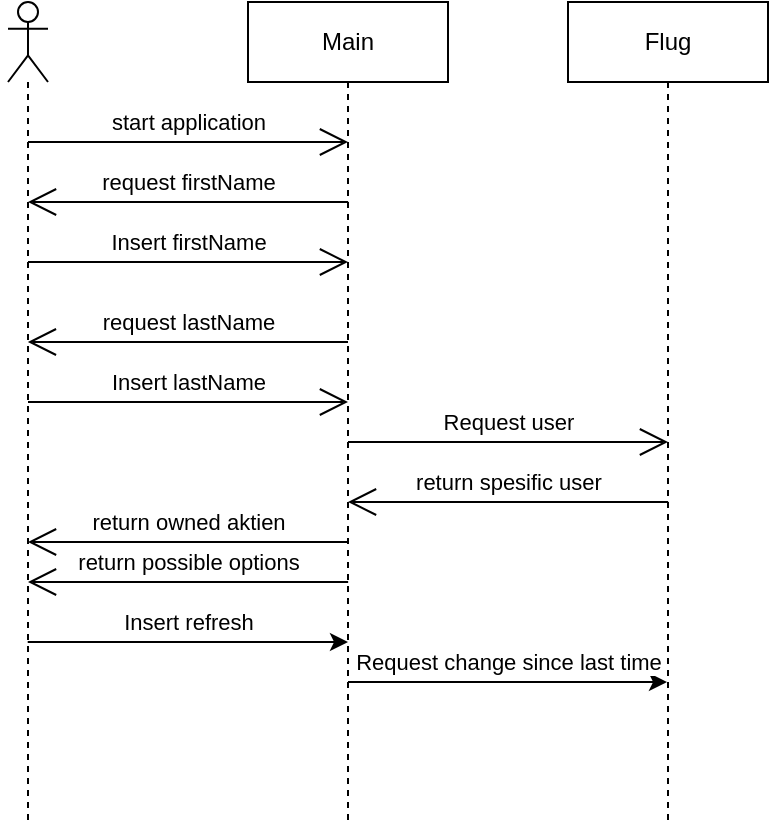 <mxfile version="22.0.2" type="device">
  <diagram id="C5RBs43oDa-KdzZeNtuy" name="Page-1">
    <mxGraphModel dx="668" dy="391" grid="1" gridSize="10" guides="1" tooltips="1" connect="1" arrows="1" fold="1" page="1" pageScale="1" pageWidth="827" pageHeight="1169" math="0" shadow="0">
      <root>
        <mxCell id="WIyWlLk6GJQsqaUBKTNV-0" />
        <mxCell id="WIyWlLk6GJQsqaUBKTNV-1" parent="WIyWlLk6GJQsqaUBKTNV-0" />
        <mxCell id="MZgYTLCSX6zu18Qte9pZ-0" value="" style="shape=umlLifeline;perimeter=lifelinePerimeter;whiteSpace=wrap;html=1;container=1;dropTarget=0;collapsible=0;recursiveResize=0;outlineConnect=0;portConstraint=eastwest;newEdgeStyle={&quot;curved&quot;:0,&quot;rounded&quot;:0};participant=umlActor;" parent="WIyWlLk6GJQsqaUBKTNV-1" vertex="1">
          <mxGeometry x="120" y="160" width="20" height="410" as="geometry" />
        </mxCell>
        <mxCell id="MZgYTLCSX6zu18Qte9pZ-1" value="Main" style="shape=umlLifeline;perimeter=lifelinePerimeter;whiteSpace=wrap;html=1;container=1;dropTarget=0;collapsible=0;recursiveResize=0;outlineConnect=0;portConstraint=eastwest;newEdgeStyle={&quot;curved&quot;:0,&quot;rounded&quot;:0};" parent="WIyWlLk6GJQsqaUBKTNV-1" vertex="1">
          <mxGeometry x="240" y="160" width="100" height="410" as="geometry" />
        </mxCell>
        <mxCell id="MZgYTLCSX6zu18Qte9pZ-2" value="Insert firstName" style="endArrow=open;endFill=1;endSize=12;html=1;rounded=0;" parent="WIyWlLk6GJQsqaUBKTNV-1" edge="1">
          <mxGeometry y="10" width="160" relative="1" as="geometry">
            <mxPoint x="130" y="290" as="sourcePoint" />
            <mxPoint x="290" y="290" as="targetPoint" />
            <Array as="points">
              <mxPoint x="210" y="290" />
            </Array>
            <mxPoint as="offset" />
          </mxGeometry>
        </mxCell>
        <mxCell id="MZgYTLCSX6zu18Qte9pZ-3" value="request lastName" style="endArrow=open;endFill=1;endSize=12;html=1;rounded=0;" parent="WIyWlLk6GJQsqaUBKTNV-1" edge="1">
          <mxGeometry x="-0.0" y="-10" width="160" relative="1" as="geometry">
            <mxPoint x="290" y="330" as="sourcePoint" />
            <mxPoint x="129.929" y="330" as="targetPoint" />
            <mxPoint as="offset" />
          </mxGeometry>
        </mxCell>
        <mxCell id="MZgYTLCSX6zu18Qte9pZ-4" value="request firstName" style="endArrow=open;endFill=1;endSize=12;html=1;rounded=0;" parent="WIyWlLk6GJQsqaUBKTNV-1" edge="1">
          <mxGeometry x="-0.0" y="-10" width="160" relative="1" as="geometry">
            <mxPoint x="290.07" y="260" as="sourcePoint" />
            <mxPoint x="129.999" y="260" as="targetPoint" />
            <mxPoint as="offset" />
          </mxGeometry>
        </mxCell>
        <mxCell id="MZgYTLCSX6zu18Qte9pZ-5" value="Insert lastName" style="endArrow=open;endFill=1;endSize=12;html=1;rounded=0;" parent="WIyWlLk6GJQsqaUBKTNV-1" edge="1">
          <mxGeometry y="10" width="160" relative="1" as="geometry">
            <mxPoint x="130" y="360" as="sourcePoint" />
            <mxPoint x="290" y="360" as="targetPoint" />
            <Array as="points">
              <mxPoint x="210" y="360" />
            </Array>
            <mxPoint as="offset" />
          </mxGeometry>
        </mxCell>
        <mxCell id="MZgYTLCSX6zu18Qte9pZ-6" value="start application" style="endArrow=open;endFill=1;endSize=12;html=1;rounded=0;" parent="WIyWlLk6GJQsqaUBKTNV-1" edge="1">
          <mxGeometry y="10" width="160" relative="1" as="geometry">
            <mxPoint x="130" y="230" as="sourcePoint" />
            <mxPoint x="290" y="230" as="targetPoint" />
            <Array as="points">
              <mxPoint x="210" y="230" />
            </Array>
            <mxPoint as="offset" />
          </mxGeometry>
        </mxCell>
        <mxCell id="MZgYTLCSX6zu18Qte9pZ-10" value="Flug" style="shape=umlLifeline;perimeter=lifelinePerimeter;whiteSpace=wrap;html=1;container=1;dropTarget=0;collapsible=0;recursiveResize=0;outlineConnect=0;portConstraint=eastwest;newEdgeStyle={&quot;curved&quot;:0,&quot;rounded&quot;:0};" parent="WIyWlLk6GJQsqaUBKTNV-1" vertex="1">
          <mxGeometry x="400" y="160" width="100" height="410" as="geometry" />
        </mxCell>
        <mxCell id="MZgYTLCSX6zu18Qte9pZ-11" value="return spesific user" style="endArrow=open;endFill=1;endSize=12;html=1;rounded=0;" parent="WIyWlLk6GJQsqaUBKTNV-1" edge="1">
          <mxGeometry x="-0.0" y="-10" width="160" relative="1" as="geometry">
            <mxPoint x="450.07" y="410" as="sourcePoint" />
            <mxPoint x="289.999" y="410" as="targetPoint" />
            <mxPoint as="offset" />
          </mxGeometry>
        </mxCell>
        <mxCell id="MZgYTLCSX6zu18Qte9pZ-12" value="Request user" style="endArrow=open;endFill=1;endSize=12;html=1;rounded=0;" parent="WIyWlLk6GJQsqaUBKTNV-1" edge="1">
          <mxGeometry y="10" width="160" relative="1" as="geometry">
            <mxPoint x="290" y="380" as="sourcePoint" />
            <mxPoint x="450" y="380" as="targetPoint" />
            <Array as="points">
              <mxPoint x="370" y="380" />
            </Array>
            <mxPoint as="offset" />
          </mxGeometry>
        </mxCell>
        <mxCell id="MZgYTLCSX6zu18Qte9pZ-13" value="return owned aktien" style="endArrow=open;endFill=1;endSize=12;html=1;rounded=0;" parent="WIyWlLk6GJQsqaUBKTNV-1" edge="1">
          <mxGeometry x="-0.0" y="-10" width="160" relative="1" as="geometry">
            <mxPoint x="290.07" y="430" as="sourcePoint" />
            <mxPoint x="129.999" y="430" as="targetPoint" />
            <mxPoint as="offset" />
          </mxGeometry>
        </mxCell>
        <mxCell id="MZgYTLCSX6zu18Qte9pZ-14" value="return possible options" style="endArrow=open;endFill=1;endSize=12;html=1;rounded=0;" parent="WIyWlLk6GJQsqaUBKTNV-1" edge="1">
          <mxGeometry x="-0.0" y="-10" width="160" relative="1" as="geometry">
            <mxPoint x="290.07" y="450" as="sourcePoint" />
            <mxPoint x="129.999" y="450" as="targetPoint" />
            <mxPoint as="offset" />
          </mxGeometry>
        </mxCell>
        <mxCell id="OZeQlFfzPmgeG7eE_0kx-0" value="Insert refresh" style="endArrow=classic;html=1;rounded=0;" edge="1" parent="WIyWlLk6GJQsqaUBKTNV-1">
          <mxGeometry x="0.001" y="10" width="50" height="50" relative="1" as="geometry">
            <mxPoint x="129.855" y="480" as="sourcePoint" />
            <mxPoint x="290" y="480" as="targetPoint" />
            <mxPoint as="offset" />
          </mxGeometry>
        </mxCell>
        <mxCell id="OZeQlFfzPmgeG7eE_0kx-1" value="Request change since last time" style="endArrow=classic;html=1;rounded=0;" edge="1" parent="WIyWlLk6GJQsqaUBKTNV-1" source="MZgYTLCSX6zu18Qte9pZ-1" target="MZgYTLCSX6zu18Qte9pZ-10">
          <mxGeometry x="0.004" y="10" width="50" height="50" relative="1" as="geometry">
            <mxPoint x="310" y="500" as="sourcePoint" />
            <mxPoint x="360" y="450" as="targetPoint" />
            <Array as="points">
              <mxPoint x="370" y="500" />
            </Array>
            <mxPoint as="offset" />
          </mxGeometry>
        </mxCell>
      </root>
    </mxGraphModel>
  </diagram>
</mxfile>
